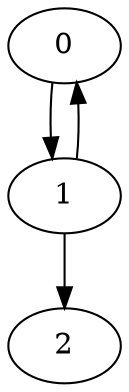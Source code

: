 digraph G {
0 [NIU=11];
1 [NIU=12];
2 [NIU=13];
1->0 [w="5.0"];
0->1 [w="20.0"];
1->2 [w="45.0"];
}

